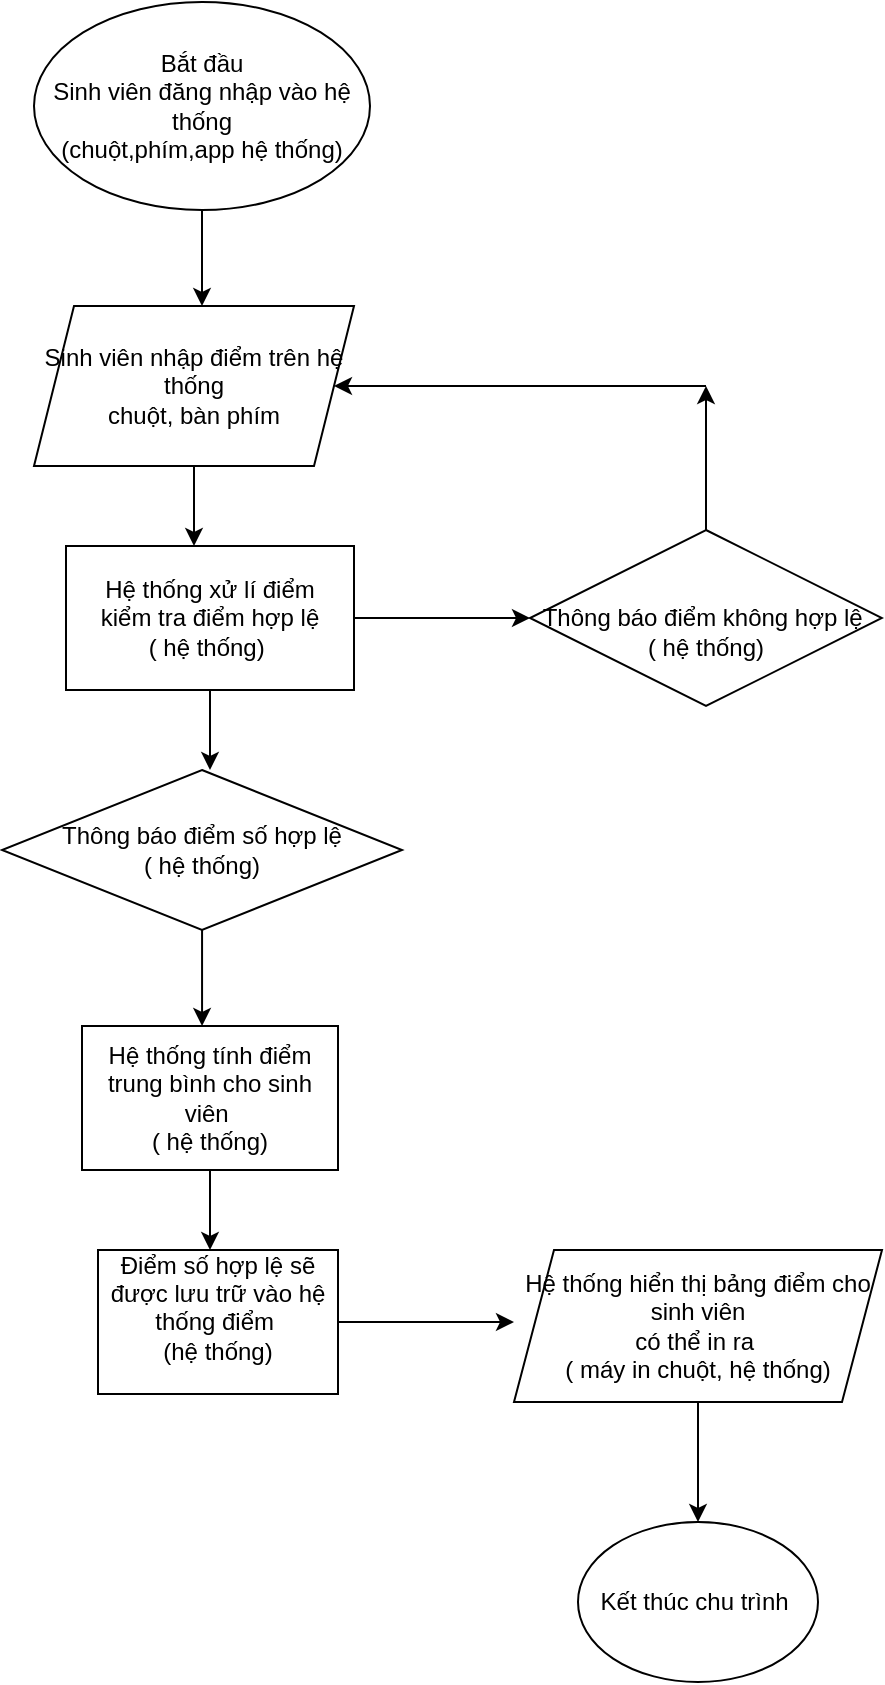 <mxfile version="28.2.3">
  <diagram name="Trang-1" id="f_lrB-BNxjxqY_LpO_gH">
    <mxGraphModel grid="1" page="1" gridSize="8" guides="0" tooltips="1" connect="0" arrows="1" fold="1" pageScale="1" pageWidth="827" pageHeight="1169" math="0" shadow="0">
      <root>
        <mxCell id="0" />
        <mxCell id="1" parent="0" />
        <mxCell id="BM08AEXfJmW6TpkAGEQQ-2" style="edgeStyle=orthogonalEdgeStyle;rounded=0;orthogonalLoop=1;jettySize=auto;html=1;" edge="1" parent="1" source="BM08AEXfJmW6TpkAGEQQ-1">
          <mxGeometry relative="1" as="geometry">
            <mxPoint x="316" y="232" as="targetPoint" />
          </mxGeometry>
        </mxCell>
        <mxCell id="BM08AEXfJmW6TpkAGEQQ-1" value="Bắt đầu&lt;br&gt;Sinh viên đăng nhập vào hệ thống&lt;br&gt;(chuột,phím,app hệ thống)" style="ellipse;whiteSpace=wrap;html=1;" vertex="1" parent="1">
          <mxGeometry x="232" y="80" width="168" height="104" as="geometry" />
        </mxCell>
        <mxCell id="BM08AEXfJmW6TpkAGEQQ-4" style="edgeStyle=orthogonalEdgeStyle;rounded=0;orthogonalLoop=1;jettySize=auto;html=1;" edge="1" parent="1" source="BM08AEXfJmW6TpkAGEQQ-3">
          <mxGeometry relative="1" as="geometry">
            <mxPoint x="312" y="352" as="targetPoint" />
          </mxGeometry>
        </mxCell>
        <mxCell id="BM08AEXfJmW6TpkAGEQQ-3" value="Sinh viên nhập điểm trên hệ thống&lt;div&gt;chuột, bàn phím&lt;/div&gt;" style="shape=parallelogram;perimeter=parallelogramPerimeter;whiteSpace=wrap;html=1;fixedSize=1;" vertex="1" parent="1">
          <mxGeometry x="232" y="232" width="160" height="80" as="geometry" />
        </mxCell>
        <mxCell id="BM08AEXfJmW6TpkAGEQQ-7" style="edgeStyle=orthogonalEdgeStyle;rounded=0;orthogonalLoop=1;jettySize=auto;html=1;" edge="1" parent="1" source="BM08AEXfJmW6TpkAGEQQ-6" target="BM08AEXfJmW6TpkAGEQQ-8">
          <mxGeometry relative="1" as="geometry">
            <mxPoint x="464" y="388" as="targetPoint" />
          </mxGeometry>
        </mxCell>
        <mxCell id="BM08AEXfJmW6TpkAGEQQ-22" style="edgeStyle=orthogonalEdgeStyle;rounded=0;orthogonalLoop=1;jettySize=auto;html=1;" edge="1" parent="1" source="BM08AEXfJmW6TpkAGEQQ-6">
          <mxGeometry relative="1" as="geometry">
            <mxPoint x="320" y="464" as="targetPoint" />
          </mxGeometry>
        </mxCell>
        <mxCell id="BM08AEXfJmW6TpkAGEQQ-6" value="Hệ thống xử lí điểm&lt;br&gt;kiểm tra điểm hợp lệ&lt;br&gt;( hệ thống)&amp;nbsp;" style="rounded=0;whiteSpace=wrap;html=1;" vertex="1" parent="1">
          <mxGeometry x="248" y="352" width="144" height="72" as="geometry" />
        </mxCell>
        <mxCell id="BM08AEXfJmW6TpkAGEQQ-21" value="" style="endArrow=classic;html=1;rounded=0;" edge="1" parent="1" target="BM08AEXfJmW6TpkAGEQQ-3">
          <mxGeometry width="50" height="50" relative="1" as="geometry">
            <mxPoint x="568" y="272" as="sourcePoint" />
            <mxPoint x="392" y="242" as="targetPoint" />
          </mxGeometry>
        </mxCell>
        <mxCell id="BM08AEXfJmW6TpkAGEQQ-19" style="rounded=0;orthogonalLoop=1;jettySize=auto;html=1;" edge="1" parent="1" source="BM08AEXfJmW6TpkAGEQQ-8">
          <mxGeometry relative="1" as="geometry">
            <mxPoint x="568" y="272" as="targetPoint" />
            <Array as="points" />
          </mxGeometry>
        </mxCell>
        <mxCell id="BM08AEXfJmW6TpkAGEQQ-8" value="&lt;br&gt;&lt;div&gt;Thông báo điểm không hợp lệ&amp;nbsp;&lt;/div&gt;&lt;div&gt;( hệ thống)&lt;/div&gt;" style="rhombus;whiteSpace=wrap;html=1;" vertex="1" parent="1">
          <mxGeometry x="480" y="344" width="176" height="88" as="geometry" />
        </mxCell>
        <mxCell id="BM08AEXfJmW6TpkAGEQQ-26" style="edgeStyle=orthogonalEdgeStyle;rounded=0;orthogonalLoop=1;jettySize=auto;html=1;" edge="1" parent="1" source="BM08AEXfJmW6TpkAGEQQ-23">
          <mxGeometry relative="1" as="geometry">
            <mxPoint x="320" y="704" as="targetPoint" />
          </mxGeometry>
        </mxCell>
        <mxCell id="BM08AEXfJmW6TpkAGEQQ-23" value="Hệ thống tính điểm trung bình cho sinh viên&amp;nbsp;&lt;br&gt;( hệ thống)" style="rounded=0;whiteSpace=wrap;html=1;" vertex="1" parent="1">
          <mxGeometry x="256" y="592" width="128" height="72" as="geometry" />
        </mxCell>
        <mxCell id="BM08AEXfJmW6TpkAGEQQ-24" value="Thông báo điểm số hợp lệ&lt;br&gt;( hệ thống)" style="rhombus;whiteSpace=wrap;html=1;" vertex="1" parent="1">
          <mxGeometry x="216" y="464" width="200" height="80" as="geometry" />
        </mxCell>
        <mxCell id="BM08AEXfJmW6TpkAGEQQ-25" style="edgeStyle=orthogonalEdgeStyle;rounded=0;orthogonalLoop=1;jettySize=auto;html=1;entryX=0.469;entryY=0;entryDx=0;entryDy=0;entryPerimeter=0;" edge="1" parent="1" source="BM08AEXfJmW6TpkAGEQQ-24" target="BM08AEXfJmW6TpkAGEQQ-23">
          <mxGeometry relative="1" as="geometry" />
        </mxCell>
        <mxCell id="BM08AEXfJmW6TpkAGEQQ-29" style="edgeStyle=orthogonalEdgeStyle;rounded=0;orthogonalLoop=1;jettySize=auto;html=1;" edge="1" parent="1" source="BM08AEXfJmW6TpkAGEQQ-28">
          <mxGeometry relative="1" as="geometry">
            <mxPoint x="472" y="740" as="targetPoint" />
          </mxGeometry>
        </mxCell>
        <mxCell id="BM08AEXfJmW6TpkAGEQQ-28" value="Điểm số hợp lệ sẽ được lưu trữ vào hệ thống điểm&amp;nbsp;&lt;br&gt;(hệ thống)&lt;br&gt;&lt;div&gt;&lt;br&gt;&lt;/div&gt;" style="rounded=0;whiteSpace=wrap;html=1;" vertex="1" parent="1">
          <mxGeometry x="264" y="704" width="120" height="72" as="geometry" />
        </mxCell>
        <mxCell id="BM08AEXfJmW6TpkAGEQQ-31" style="edgeStyle=orthogonalEdgeStyle;rounded=0;orthogonalLoop=1;jettySize=auto;html=1;" edge="1" parent="1" source="BM08AEXfJmW6TpkAGEQQ-30">
          <mxGeometry relative="1" as="geometry">
            <mxPoint x="564" y="840" as="targetPoint" />
          </mxGeometry>
        </mxCell>
        <mxCell id="BM08AEXfJmW6TpkAGEQQ-30" value="Hệ thống hiển thị bảng điểm cho sinh viên&lt;br&gt;có thể in ra&amp;nbsp;&lt;br&gt;( máy in chuột, hệ thống)" style="shape=parallelogram;perimeter=parallelogramPerimeter;whiteSpace=wrap;html=1;fixedSize=1;" vertex="1" parent="1">
          <mxGeometry x="472" y="704" width="184" height="76" as="geometry" />
        </mxCell>
        <mxCell id="BM08AEXfJmW6TpkAGEQQ-34" value="Kết thúc chu trình&amp;nbsp;" style="ellipse;whiteSpace=wrap;html=1;" vertex="1" parent="1">
          <mxGeometry x="504" y="840" width="120" height="80" as="geometry" />
        </mxCell>
      </root>
    </mxGraphModel>
  </diagram>
</mxfile>
